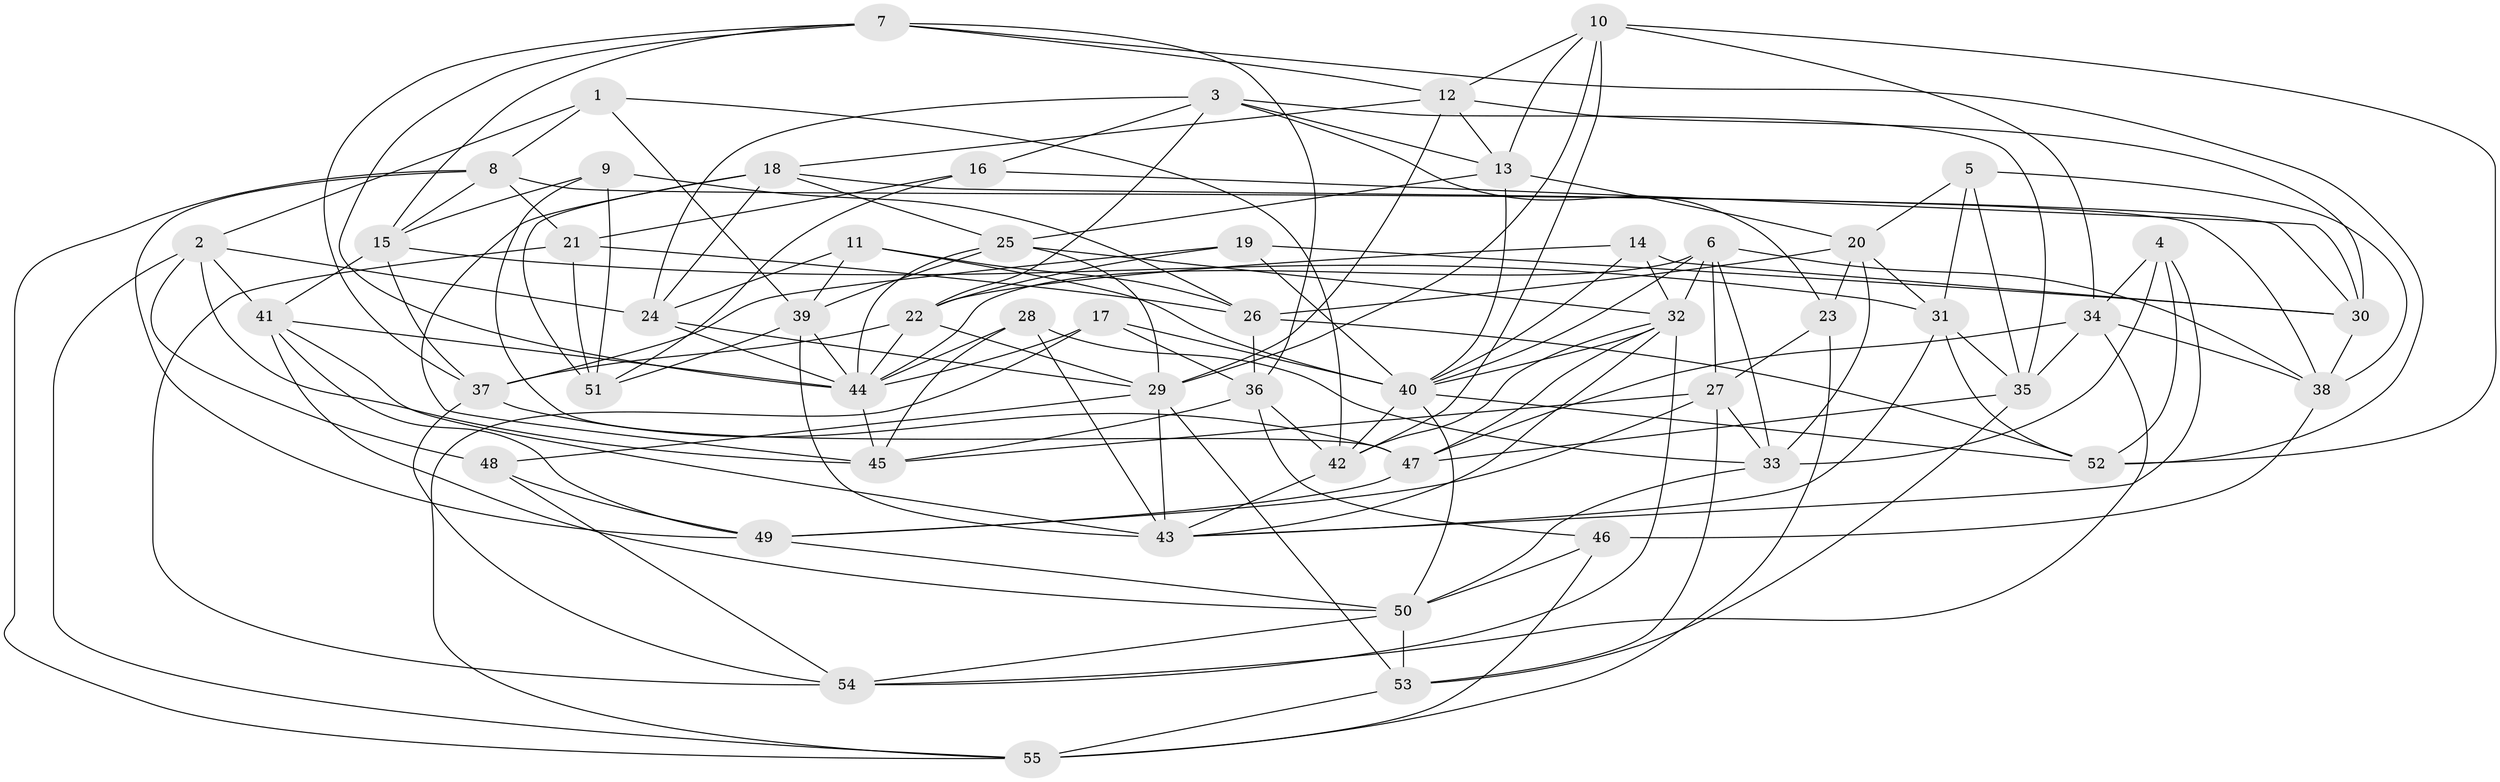 // original degree distribution, {4: 1.0}
// Generated by graph-tools (version 1.1) at 2025/50/03/09/25 03:50:46]
// undirected, 55 vertices, 158 edges
graph export_dot {
graph [start="1"]
  node [color=gray90,style=filled];
  1;
  2;
  3;
  4;
  5;
  6;
  7;
  8;
  9;
  10;
  11;
  12;
  13;
  14;
  15;
  16;
  17;
  18;
  19;
  20;
  21;
  22;
  23;
  24;
  25;
  26;
  27;
  28;
  29;
  30;
  31;
  32;
  33;
  34;
  35;
  36;
  37;
  38;
  39;
  40;
  41;
  42;
  43;
  44;
  45;
  46;
  47;
  48;
  49;
  50;
  51;
  52;
  53;
  54;
  55;
  1 -- 2 [weight=1.0];
  1 -- 8 [weight=1.0];
  1 -- 39 [weight=1.0];
  1 -- 42 [weight=1.0];
  2 -- 24 [weight=1.0];
  2 -- 41 [weight=1.0];
  2 -- 45 [weight=1.0];
  2 -- 48 [weight=1.0];
  2 -- 55 [weight=1.0];
  3 -- 13 [weight=1.0];
  3 -- 16 [weight=1.0];
  3 -- 22 [weight=1.0];
  3 -- 23 [weight=1.0];
  3 -- 24 [weight=1.0];
  3 -- 35 [weight=1.0];
  4 -- 33 [weight=1.0];
  4 -- 34 [weight=1.0];
  4 -- 43 [weight=1.0];
  4 -- 52 [weight=1.0];
  5 -- 20 [weight=1.0];
  5 -- 31 [weight=1.0];
  5 -- 35 [weight=1.0];
  5 -- 38 [weight=1.0];
  6 -- 27 [weight=1.0];
  6 -- 32 [weight=1.0];
  6 -- 33 [weight=1.0];
  6 -- 38 [weight=1.0];
  6 -- 40 [weight=1.0];
  6 -- 44 [weight=1.0];
  7 -- 12 [weight=1.0];
  7 -- 15 [weight=1.0];
  7 -- 36 [weight=1.0];
  7 -- 37 [weight=1.0];
  7 -- 44 [weight=1.0];
  7 -- 52 [weight=1.0];
  8 -- 15 [weight=1.0];
  8 -- 21 [weight=1.0];
  8 -- 38 [weight=1.0];
  8 -- 49 [weight=1.0];
  8 -- 55 [weight=1.0];
  9 -- 15 [weight=1.0];
  9 -- 26 [weight=1.0];
  9 -- 47 [weight=1.0];
  9 -- 51 [weight=1.0];
  10 -- 12 [weight=1.0];
  10 -- 13 [weight=1.0];
  10 -- 29 [weight=1.0];
  10 -- 34 [weight=1.0];
  10 -- 42 [weight=1.0];
  10 -- 52 [weight=1.0];
  11 -- 24 [weight=1.0];
  11 -- 26 [weight=1.0];
  11 -- 39 [weight=1.0];
  11 -- 40 [weight=1.0];
  12 -- 13 [weight=1.0];
  12 -- 18 [weight=1.0];
  12 -- 29 [weight=1.0];
  12 -- 30 [weight=1.0];
  13 -- 20 [weight=1.0];
  13 -- 25 [weight=1.0];
  13 -- 40 [weight=1.0];
  14 -- 22 [weight=1.0];
  14 -- 30 [weight=1.0];
  14 -- 32 [weight=1.0];
  14 -- 40 [weight=1.0];
  15 -- 31 [weight=1.0];
  15 -- 37 [weight=1.0];
  15 -- 41 [weight=1.0];
  16 -- 21 [weight=1.0];
  16 -- 30 [weight=1.0];
  16 -- 51 [weight=1.0];
  17 -- 36 [weight=1.0];
  17 -- 40 [weight=1.0];
  17 -- 44 [weight=1.0];
  17 -- 55 [weight=1.0];
  18 -- 24 [weight=1.0];
  18 -- 25 [weight=1.0];
  18 -- 30 [weight=1.0];
  18 -- 45 [weight=1.0];
  18 -- 51 [weight=1.0];
  19 -- 22 [weight=1.0];
  19 -- 30 [weight=1.0];
  19 -- 37 [weight=1.0];
  19 -- 40 [weight=1.0];
  20 -- 23 [weight=1.0];
  20 -- 26 [weight=1.0];
  20 -- 31 [weight=1.0];
  20 -- 33 [weight=1.0];
  21 -- 26 [weight=1.0];
  21 -- 51 [weight=2.0];
  21 -- 54 [weight=1.0];
  22 -- 29 [weight=1.0];
  22 -- 37 [weight=1.0];
  22 -- 44 [weight=1.0];
  23 -- 27 [weight=1.0];
  23 -- 55 [weight=1.0];
  24 -- 29 [weight=1.0];
  24 -- 44 [weight=1.0];
  25 -- 29 [weight=1.0];
  25 -- 32 [weight=1.0];
  25 -- 39 [weight=1.0];
  25 -- 44 [weight=1.0];
  26 -- 36 [weight=1.0];
  26 -- 52 [weight=1.0];
  27 -- 33 [weight=1.0];
  27 -- 45 [weight=1.0];
  27 -- 49 [weight=1.0];
  27 -- 53 [weight=1.0];
  28 -- 33 [weight=1.0];
  28 -- 43 [weight=1.0];
  28 -- 44 [weight=1.0];
  28 -- 45 [weight=1.0];
  29 -- 43 [weight=1.0];
  29 -- 48 [weight=1.0];
  29 -- 53 [weight=1.0];
  30 -- 38 [weight=1.0];
  31 -- 35 [weight=1.0];
  31 -- 43 [weight=1.0];
  31 -- 52 [weight=1.0];
  32 -- 40 [weight=1.0];
  32 -- 42 [weight=1.0];
  32 -- 43 [weight=1.0];
  32 -- 47 [weight=1.0];
  32 -- 54 [weight=1.0];
  33 -- 50 [weight=1.0];
  34 -- 35 [weight=1.0];
  34 -- 38 [weight=1.0];
  34 -- 47 [weight=1.0];
  34 -- 54 [weight=1.0];
  35 -- 47 [weight=1.0];
  35 -- 53 [weight=1.0];
  36 -- 42 [weight=1.0];
  36 -- 45 [weight=1.0];
  36 -- 46 [weight=1.0];
  37 -- 47 [weight=1.0];
  37 -- 54 [weight=1.0];
  38 -- 46 [weight=1.0];
  39 -- 43 [weight=1.0];
  39 -- 44 [weight=1.0];
  39 -- 51 [weight=1.0];
  40 -- 42 [weight=1.0];
  40 -- 50 [weight=1.0];
  40 -- 52 [weight=1.0];
  41 -- 43 [weight=1.0];
  41 -- 44 [weight=1.0];
  41 -- 49 [weight=1.0];
  41 -- 50 [weight=1.0];
  42 -- 43 [weight=1.0];
  44 -- 45 [weight=1.0];
  46 -- 50 [weight=1.0];
  46 -- 55 [weight=1.0];
  47 -- 49 [weight=1.0];
  48 -- 49 [weight=1.0];
  48 -- 54 [weight=1.0];
  49 -- 50 [weight=1.0];
  50 -- 53 [weight=2.0];
  50 -- 54 [weight=1.0];
  53 -- 55 [weight=1.0];
}
